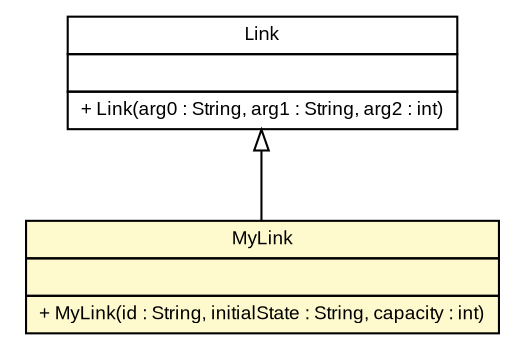 #!/usr/local/bin/dot
#
# Class diagram 
# Generated by UMLGraph version 5.1 (http://www.umlgraph.org/)
#

digraph G {
	edge [fontname="arial",fontsize=10,labelfontname="arial",labelfontsize=10];
	node [fontname="arial",fontsize=10,shape=plaintext];
	nodesep=0.25;
	ranksep=0.5;
	// es.upm.dit.gsi.shanks.model.element.link.test.MyLink
	c3298 [label=<<table title="es.upm.dit.gsi.shanks.model.element.link.test.MyLink" border="0" cellborder="1" cellspacing="0" cellpadding="2" port="p" bgcolor="lemonChiffon" href="./MyLink.html">
		<tr><td><table border="0" cellspacing="0" cellpadding="1">
<tr><td align="center" balign="center"> MyLink </td></tr>
		</table></td></tr>
		<tr><td><table border="0" cellspacing="0" cellpadding="1">
<tr><td align="left" balign="left">  </td></tr>
		</table></td></tr>
		<tr><td><table border="0" cellspacing="0" cellpadding="1">
<tr><td align="left" balign="left"> + MyLink(id : String, initialState : String, capacity : int) </td></tr>
		</table></td></tr>
		</table>>, fontname="arial", fontcolor="black", fontsize=9.0];
	//es.upm.dit.gsi.shanks.model.element.link.test.MyLink extends es.upm.dit.gsi.shanks.model.element.link.Link
	c3358:p -> c3298:p [dir=back,arrowtail=empty];
	// es.upm.dit.gsi.shanks.model.element.link.Link
	c3358 [label=<<table title="es.upm.dit.gsi.shanks.model.element.link.Link" border="0" cellborder="1" cellspacing="0" cellpadding="2" port="p" href="http://java.sun.com/j2se/1.4.2/docs/api/es/upm/dit/gsi/shanks/model/element/link/Link.html">
		<tr><td><table border="0" cellspacing="0" cellpadding="1">
<tr><td align="center" balign="center"><font face="ariali"> Link </font></td></tr>
		</table></td></tr>
		<tr><td><table border="0" cellspacing="0" cellpadding="1">
<tr><td align="left" balign="left">  </td></tr>
		</table></td></tr>
		<tr><td><table border="0" cellspacing="0" cellpadding="1">
<tr><td align="left" balign="left"> + Link(arg0 : String, arg1 : String, arg2 : int) </td></tr>
		</table></td></tr>
		</table>>, fontname="arial", fontcolor="black", fontsize=9.0];
}

